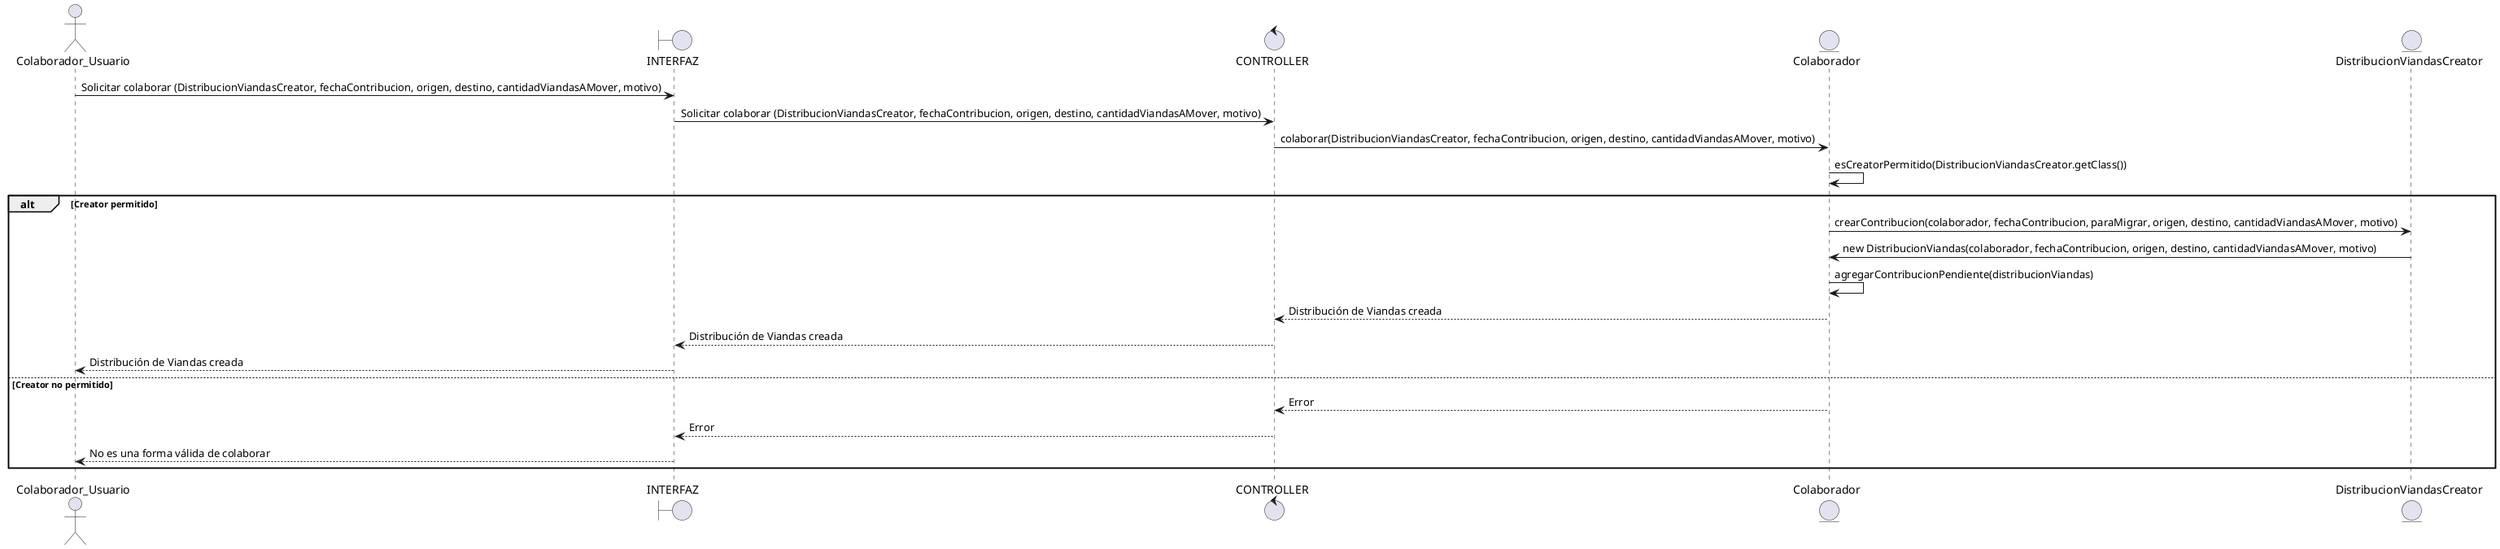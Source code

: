@startuml distribuir_viandas_colaborar
actor Colaborador_Usuario as User
boundary INTERFAZ
control CONTROLLER
entity "Colaborador" as Colaborador
entity "DistribucionViandasCreator" as DistribucionViandasCreator

User -> INTERFAZ: Solicitar colaborar (DistribucionViandasCreator, fechaContribucion, origen, destino, cantidadViandasAMover, motivo)
INTERFAZ -> CONTROLLER: Solicitar colaborar (DistribucionViandasCreator, fechaContribucion, origen, destino, cantidadViandasAMover, motivo)
CONTROLLER -> Colaborador: colaborar(DistribucionViandasCreator, fechaContribucion, origen, destino, cantidadViandasAMover, motivo)
Colaborador -> Colaborador: esCreatorPermitido(DistribucionViandasCreator.getClass())
alt Creator permitido
    Colaborador -> DistribucionViandasCreator: crearContribucion(colaborador, fechaContribucion, paraMigrar, origen, destino, cantidadViandasAMover, motivo)
    DistribucionViandasCreator -> Colaborador: new DistribucionViandas(colaborador, fechaContribucion, origen, destino, cantidadViandasAMover, motivo)
    Colaborador -> Colaborador: agregarContribucionPendiente(distribucionViandas)
    Colaborador --> CONTROLLER: Distribución de Viandas creada
    CONTROLLER --> INTERFAZ: Distribución de Viandas creada
    INTERFAZ --> User: Distribución de Viandas creada
else Creator no permitido
    Colaborador --> CONTROLLER: Error
    CONTROLLER --> INTERFAZ: Error
    INTERFAZ --> User: No es una forma válida de colaborar
end
@enduml